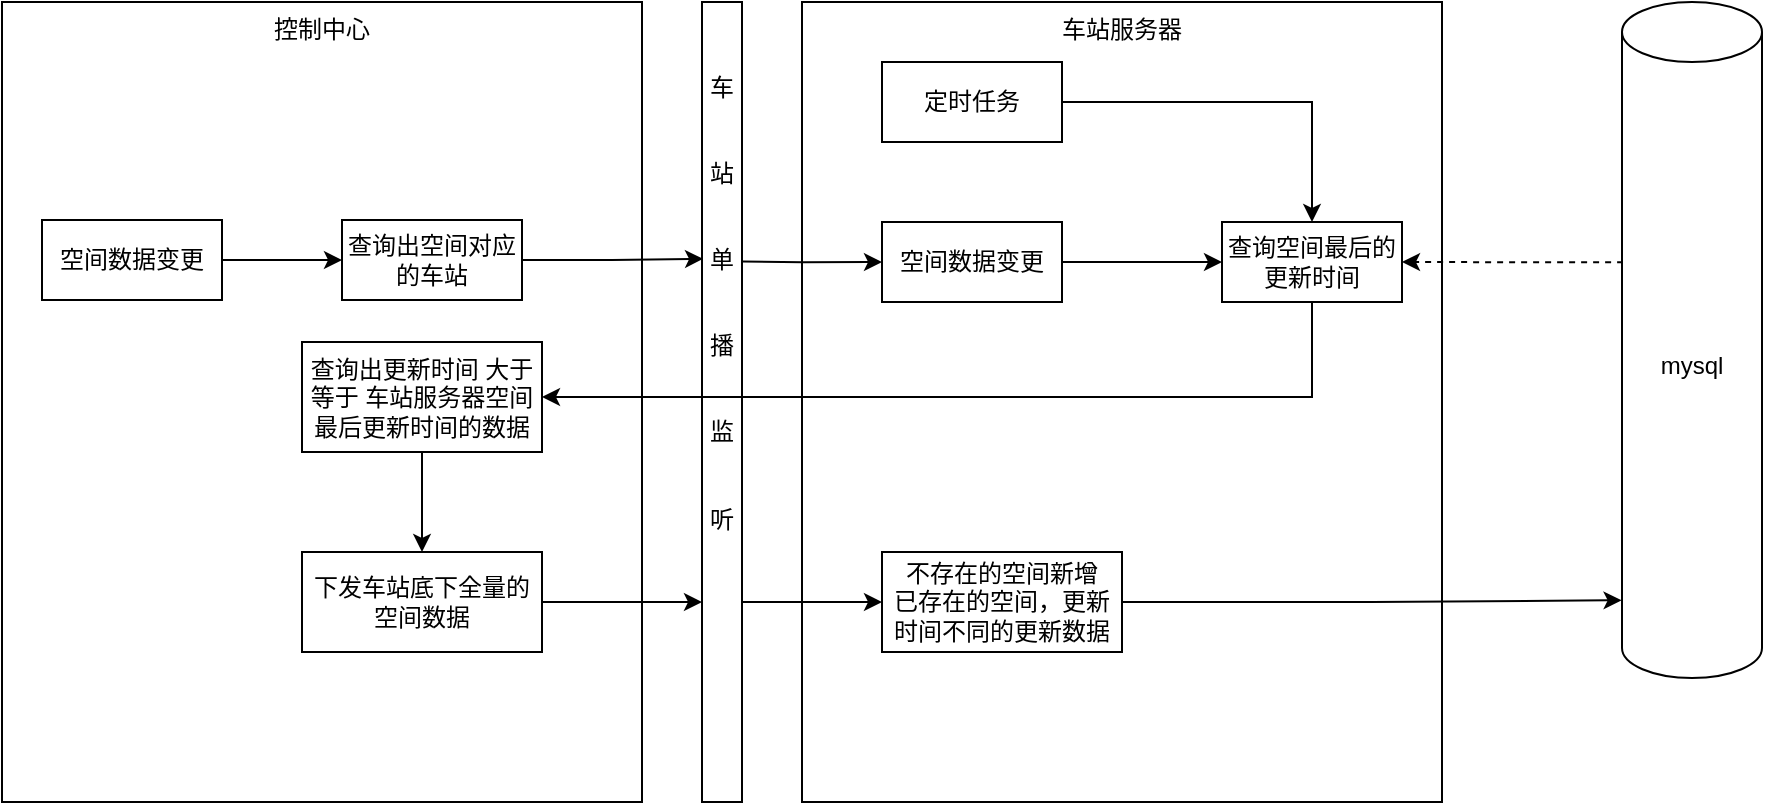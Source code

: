 <mxfile version="21.3.7" type="github">
  <diagram name="第 1 页" id="WxWkG-pKVZrvrhtKARHQ">
    <mxGraphModel dx="1276" dy="642" grid="1" gridSize="10" guides="1" tooltips="1" connect="1" arrows="1" fold="1" page="1" pageScale="1" pageWidth="827" pageHeight="1169" math="0" shadow="0">
      <root>
        <mxCell id="0" />
        <mxCell id="1" parent="0" />
        <mxCell id="0j8o82cNpgkUUYvZBguO-3" value="车站服务器" style="rounded=0;whiteSpace=wrap;html=1;align=center;verticalAlign=top;" vertex="1" parent="1">
          <mxGeometry x="480" y="80" width="320" height="400" as="geometry" />
        </mxCell>
        <mxCell id="tU39EX-5FNikzCLGRdo--1" value="控制中心" style="rounded=0;whiteSpace=wrap;html=1;align=center;verticalAlign=top;" parent="1" vertex="1">
          <mxGeometry x="80" y="80" width="320" height="400" as="geometry" />
        </mxCell>
        <mxCell id="0j8o82cNpgkUUYvZBguO-8" style="edgeStyle=orthogonalEdgeStyle;rounded=0;orthogonalLoop=1;jettySize=auto;html=1;exitX=0.989;exitY=0.149;exitDx=0;exitDy=0;entryX=0;entryY=0.5;entryDx=0;entryDy=0;exitPerimeter=0;" edge="1" parent="1" target="0j8o82cNpgkUUYvZBguO-4">
          <mxGeometry relative="1" as="geometry">
            <mxPoint x="439.78" y="209.6" as="sourcePoint" />
          </mxGeometry>
        </mxCell>
        <mxCell id="0j8o82cNpgkUUYvZBguO-37" style="edgeStyle=orthogonalEdgeStyle;rounded=0;orthogonalLoop=1;jettySize=auto;html=1;exitX=1;exitY=0.75;exitDx=0;exitDy=0;entryX=0;entryY=0.5;entryDx=0;entryDy=0;" edge="1" parent="1" source="0j8o82cNpgkUUYvZBguO-1" target="0j8o82cNpgkUUYvZBguO-35">
          <mxGeometry relative="1" as="geometry" />
        </mxCell>
        <mxCell id="0j8o82cNpgkUUYvZBguO-1" value="&lt;br&gt;&lt;br&gt;车&lt;br&gt;&lt;br&gt;&lt;br&gt;站&lt;br&gt;&lt;br&gt;&lt;br&gt;单&lt;br&gt;&lt;br&gt;&lt;br&gt;播&lt;br&gt;&lt;br&gt;&lt;br&gt;监&lt;br&gt;&lt;br&gt;&lt;br&gt;听" style="rounded=0;whiteSpace=wrap;html=1;align=center;verticalAlign=top;" vertex="1" parent="1">
          <mxGeometry x="430" y="80" width="20" height="400" as="geometry" />
        </mxCell>
        <mxCell id="0j8o82cNpgkUUYvZBguO-12" style="edgeStyle=orthogonalEdgeStyle;rounded=0;orthogonalLoop=1;jettySize=auto;html=1;exitX=1;exitY=0.5;exitDx=0;exitDy=0;entryX=0;entryY=0.5;entryDx=0;entryDy=0;" edge="1" parent="1" source="0j8o82cNpgkUUYvZBguO-2" target="0j8o82cNpgkUUYvZBguO-11">
          <mxGeometry relative="1" as="geometry" />
        </mxCell>
        <mxCell id="0j8o82cNpgkUUYvZBguO-2" value="空间数据变更" style="rounded=0;whiteSpace=wrap;html=1;" vertex="1" parent="1">
          <mxGeometry x="100" y="189" width="90" height="40" as="geometry" />
        </mxCell>
        <mxCell id="0j8o82cNpgkUUYvZBguO-26" style="edgeStyle=orthogonalEdgeStyle;rounded=0;orthogonalLoop=1;jettySize=auto;html=1;exitX=1;exitY=0.5;exitDx=0;exitDy=0;entryX=0;entryY=0.5;entryDx=0;entryDy=0;" edge="1" parent="1" source="0j8o82cNpgkUUYvZBguO-4" target="0j8o82cNpgkUUYvZBguO-17">
          <mxGeometry relative="1" as="geometry" />
        </mxCell>
        <mxCell id="0j8o82cNpgkUUYvZBguO-4" value="空间数据变更" style="rounded=0;whiteSpace=wrap;html=1;" vertex="1" parent="1">
          <mxGeometry x="520" y="190" width="90" height="40" as="geometry" />
        </mxCell>
        <mxCell id="0j8o82cNpgkUUYvZBguO-40" style="edgeStyle=orthogonalEdgeStyle;rounded=0;orthogonalLoop=1;jettySize=auto;html=1;exitX=0.008;exitY=0.385;exitDx=0;exitDy=0;exitPerimeter=0;entryX=1;entryY=0.5;entryDx=0;entryDy=0;dashed=1;" edge="1" parent="1" source="0j8o82cNpgkUUYvZBguO-10" target="0j8o82cNpgkUUYvZBguO-17">
          <mxGeometry relative="1" as="geometry" />
        </mxCell>
        <mxCell id="0j8o82cNpgkUUYvZBguO-10" value="mysql" style="shape=cylinder3;whiteSpace=wrap;html=1;boundedLbl=1;backgroundOutline=1;size=15;" vertex="1" parent="1">
          <mxGeometry x="890" y="80" width="70" height="338" as="geometry" />
        </mxCell>
        <mxCell id="0j8o82cNpgkUUYvZBguO-14" style="edgeStyle=orthogonalEdgeStyle;rounded=0;orthogonalLoop=1;jettySize=auto;html=1;exitX=1;exitY=0.5;exitDx=0;exitDy=0;entryX=0.026;entryY=0.321;entryDx=0;entryDy=0;entryPerimeter=0;" edge="1" parent="1" source="0j8o82cNpgkUUYvZBguO-11" target="0j8o82cNpgkUUYvZBguO-1">
          <mxGeometry relative="1" as="geometry">
            <mxPoint x="419.04" y="209.2" as="targetPoint" />
          </mxGeometry>
        </mxCell>
        <mxCell id="0j8o82cNpgkUUYvZBguO-11" value="查询出空间对应的车站" style="rounded=0;whiteSpace=wrap;html=1;" vertex="1" parent="1">
          <mxGeometry x="250" y="189" width="90" height="40" as="geometry" />
        </mxCell>
        <mxCell id="0j8o82cNpgkUUYvZBguO-20" style="edgeStyle=orthogonalEdgeStyle;rounded=0;orthogonalLoop=1;jettySize=auto;html=1;exitX=1;exitY=0.5;exitDx=0;exitDy=0;entryX=0.5;entryY=0;entryDx=0;entryDy=0;" edge="1" parent="1" source="0j8o82cNpgkUUYvZBguO-15" target="0j8o82cNpgkUUYvZBguO-17">
          <mxGeometry relative="1" as="geometry" />
        </mxCell>
        <mxCell id="0j8o82cNpgkUUYvZBguO-15" value="定时任务" style="rounded=0;whiteSpace=wrap;html=1;" vertex="1" parent="1">
          <mxGeometry x="520" y="110" width="90" height="40" as="geometry" />
        </mxCell>
        <mxCell id="0j8o82cNpgkUUYvZBguO-24" style="edgeStyle=orthogonalEdgeStyle;rounded=0;orthogonalLoop=1;jettySize=auto;html=1;exitX=0.5;exitY=1;exitDx=0;exitDy=0;entryX=1;entryY=0.5;entryDx=0;entryDy=0;" edge="1" parent="1" source="0j8o82cNpgkUUYvZBguO-17" target="0j8o82cNpgkUUYvZBguO-27">
          <mxGeometry relative="1" as="geometry">
            <mxPoint x="350" y="300" as="targetPoint" />
          </mxGeometry>
        </mxCell>
        <mxCell id="0j8o82cNpgkUUYvZBguO-17" value="查询空间最后的更新时间" style="rounded=0;whiteSpace=wrap;html=1;" vertex="1" parent="1">
          <mxGeometry x="690" y="190" width="90" height="40" as="geometry" />
        </mxCell>
        <mxCell id="0j8o82cNpgkUUYvZBguO-34" style="edgeStyle=orthogonalEdgeStyle;rounded=0;orthogonalLoop=1;jettySize=auto;html=1;exitX=0.5;exitY=1;exitDx=0;exitDy=0;" edge="1" parent="1" source="0j8o82cNpgkUUYvZBguO-27" target="0j8o82cNpgkUUYvZBguO-33">
          <mxGeometry relative="1" as="geometry" />
        </mxCell>
        <mxCell id="0j8o82cNpgkUUYvZBguO-27" value="查询出更新时间 大于等于 车站服务器空间最后更新时间的数据" style="rounded=0;whiteSpace=wrap;html=1;" vertex="1" parent="1">
          <mxGeometry x="230" y="250" width="120" height="55" as="geometry" />
        </mxCell>
        <mxCell id="0j8o82cNpgkUUYvZBguO-36" style="edgeStyle=orthogonalEdgeStyle;rounded=0;orthogonalLoop=1;jettySize=auto;html=1;exitX=1;exitY=0.5;exitDx=0;exitDy=0;entryX=0;entryY=0.75;entryDx=0;entryDy=0;" edge="1" parent="1" source="0j8o82cNpgkUUYvZBguO-33" target="0j8o82cNpgkUUYvZBguO-1">
          <mxGeometry relative="1" as="geometry">
            <mxPoint x="428" y="370" as="targetPoint" />
          </mxGeometry>
        </mxCell>
        <mxCell id="0j8o82cNpgkUUYvZBguO-33" value="下发车站底下全量的空间数据" style="rounded=0;whiteSpace=wrap;html=1;" vertex="1" parent="1">
          <mxGeometry x="230" y="355" width="120" height="50" as="geometry" />
        </mxCell>
        <mxCell id="0j8o82cNpgkUUYvZBguO-39" style="edgeStyle=orthogonalEdgeStyle;rounded=0;orthogonalLoop=1;jettySize=auto;html=1;exitX=1;exitY=0.5;exitDx=0;exitDy=0;entryX=-0.003;entryY=0.885;entryDx=0;entryDy=0;entryPerimeter=0;" edge="1" parent="1" source="0j8o82cNpgkUUYvZBguO-35" target="0j8o82cNpgkUUYvZBguO-10">
          <mxGeometry relative="1" as="geometry" />
        </mxCell>
        <mxCell id="0j8o82cNpgkUUYvZBguO-35" value="不存在的空间新增&lt;br&gt;已存在的空间，更新时间不同的更新数据" style="rounded=0;whiteSpace=wrap;html=1;" vertex="1" parent="1">
          <mxGeometry x="520" y="355" width="120" height="50" as="geometry" />
        </mxCell>
      </root>
    </mxGraphModel>
  </diagram>
</mxfile>
